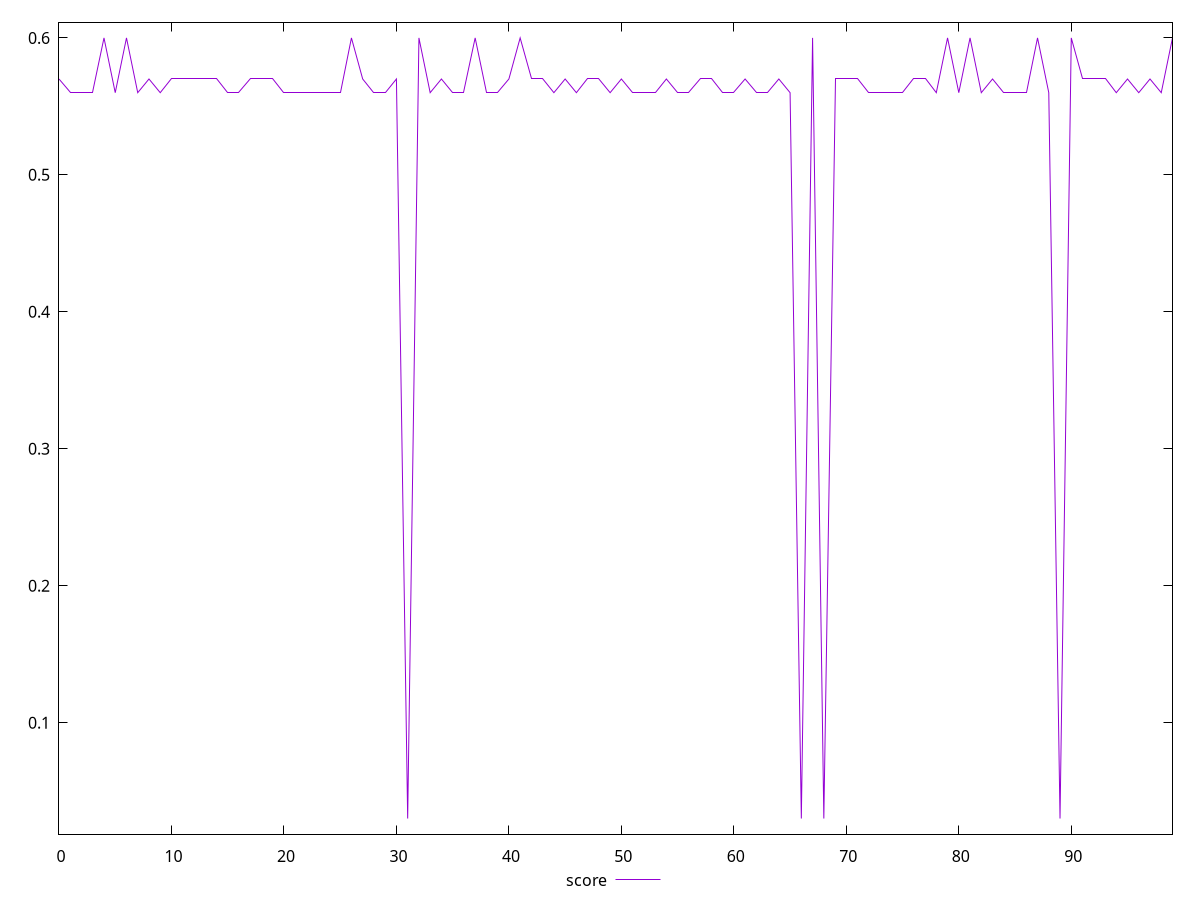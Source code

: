 reset

$score <<EOF
0 0.57
1 0.56
2 0.56
3 0.56
4 0.6
5 0.56
6 0.6
7 0.56
8 0.57
9 0.56
10 0.57
11 0.57
12 0.57
13 0.57
14 0.57
15 0.56
16 0.56
17 0.57
18 0.57
19 0.57
20 0.56
21 0.56
22 0.56
23 0.56
24 0.56
25 0.56
26 0.6
27 0.57
28 0.56
29 0.56
30 0.57
31 0.03
32 0.6
33 0.56
34 0.57
35 0.56
36 0.56
37 0.6
38 0.56
39 0.56
40 0.57
41 0.6
42 0.57
43 0.57
44 0.56
45 0.57
46 0.56
47 0.57
48 0.57
49 0.56
50 0.57
51 0.56
52 0.56
53 0.56
54 0.57
55 0.56
56 0.56
57 0.57
58 0.57
59 0.56
60 0.56
61 0.57
62 0.56
63 0.56
64 0.57
65 0.56
66 0.03
67 0.6
68 0.03
69 0.57
70 0.57
71 0.57
72 0.56
73 0.56
74 0.56
75 0.56
76 0.57
77 0.57
78 0.56
79 0.6
80 0.56
81 0.6
82 0.56
83 0.57
84 0.56
85 0.56
86 0.56
87 0.6
88 0.56
89 0.03
90 0.6
91 0.57
92 0.57
93 0.57
94 0.56
95 0.57
96 0.56
97 0.57
98 0.56
99 0.6
EOF

set key outside below
set xrange [0:99]
set yrange [0.0186:0.6113999999999999]
set trange [0.0186:0.6113999999999999]
set terminal svg size 640, 500 enhanced background rgb 'white'
set output "report_00025_2021-02-22T21:38:55.199Z/cumulative-layout-shift/samples/pages+cached+noadtech+nomedia+nocss/score/values.svg"

plot $score title "score" with line

reset
